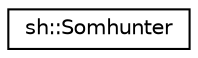 digraph "Graphical Class Hierarchy"
{
 // LATEX_PDF_SIZE
  edge [fontname="Helvetica",fontsize="10",labelfontname="Helvetica",labelfontsize="10"];
  node [fontname="Helvetica",fontsize="10",shape=record];
  rankdir="LR";
  Node0 [label="sh::Somhunter",height=0.2,width=0.4,color="black", fillcolor="white", style="filled",URL="$classsh_1_1_somhunter.html",tooltip="The main C++ API of the SOMHunter Core."];
}
